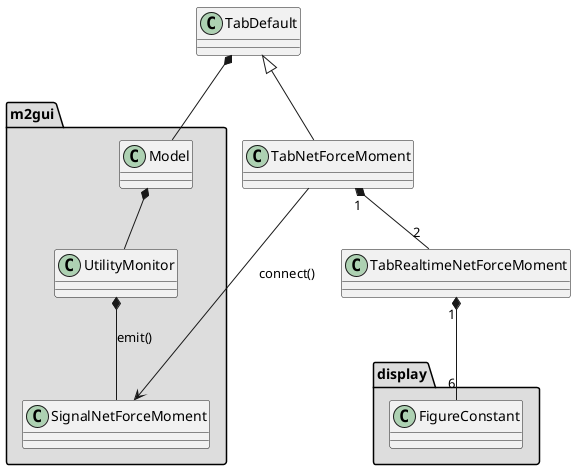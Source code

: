 @startuml
package "m2gui" #DDDDDD {
  Model *-- UtilityMonitor
  UtilityMonitor *-- SignalNetForceMoment : emit()
}

package "display" #DDDDDD {
  class FigureConstant
}

TabDefault *-- Model
TabDefault <|-- TabNetForceMoment

TabNetForceMoment "1" *-- "2" TabRealtimeNetForceMoment
TabNetForceMoment --> SignalNetForceMoment : connect()

TabRealtimeNetForceMoment "1" *-- "6" FigureConstant
@enduml

